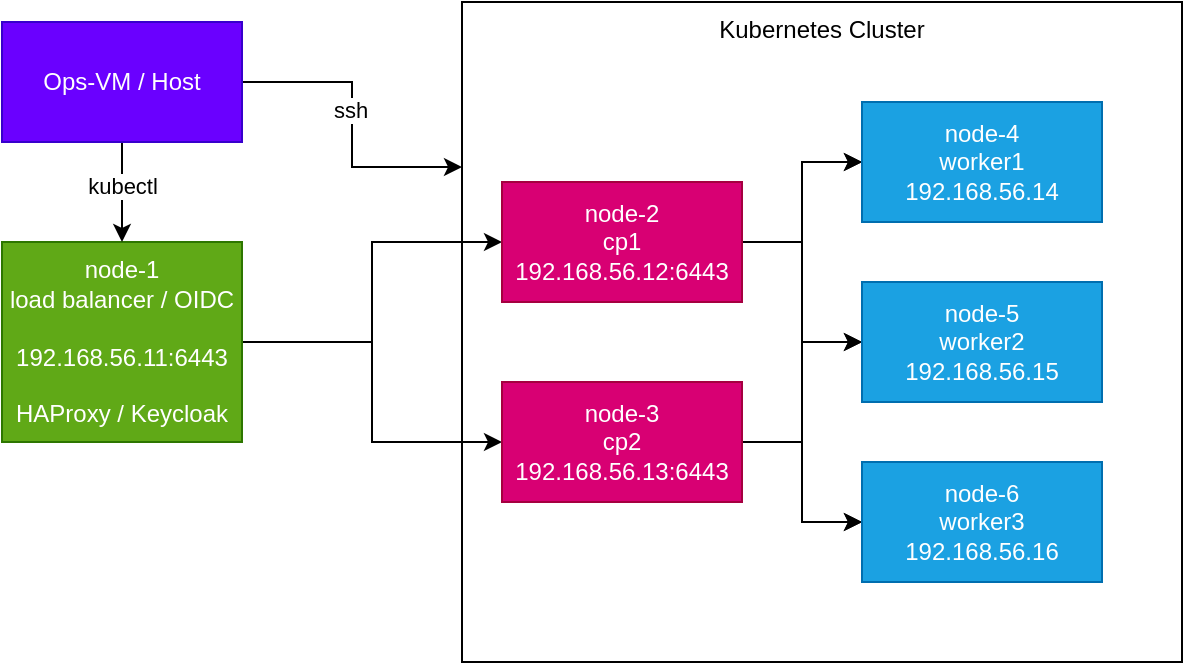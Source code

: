 <mxfile version="22.1.2" type="device" pages="3">
  <diagram name="Seite-1" id="D8xrsScYHTPHYETjRlfY">
    <mxGraphModel dx="619" dy="719" grid="1" gridSize="10" guides="1" tooltips="1" connect="1" arrows="1" fold="1" page="1" pageScale="1" pageWidth="1169" pageHeight="827" math="0" shadow="0">
      <root>
        <mxCell id="0" />
        <mxCell id="1" parent="0" />
        <mxCell id="LhuwEiA79FRvpNMGRYjo-18" value="Kubernetes Cluster" style="rounded=0;whiteSpace=wrap;html=1;verticalAlign=top;" parent="1" vertex="1">
          <mxGeometry x="350" y="270" width="360" height="330" as="geometry" />
        </mxCell>
        <mxCell id="LhuwEiA79FRvpNMGRYjo-8" style="edgeStyle=orthogonalEdgeStyle;rounded=0;orthogonalLoop=1;jettySize=auto;html=1;entryX=0;entryY=0.5;entryDx=0;entryDy=0;" parent="1" source="LhuwEiA79FRvpNMGRYjo-1" target="LhuwEiA79FRvpNMGRYjo-3" edge="1">
          <mxGeometry relative="1" as="geometry" />
        </mxCell>
        <mxCell id="LhuwEiA79FRvpNMGRYjo-9" style="edgeStyle=orthogonalEdgeStyle;rounded=0;orthogonalLoop=1;jettySize=auto;html=1;entryX=0;entryY=0.5;entryDx=0;entryDy=0;" parent="1" source="LhuwEiA79FRvpNMGRYjo-1" target="LhuwEiA79FRvpNMGRYjo-4" edge="1">
          <mxGeometry relative="1" as="geometry" />
        </mxCell>
        <mxCell id="LhuwEiA79FRvpNMGRYjo-1" value="node-1&lt;br&gt;load balancer / OIDC&lt;br&gt;&lt;br&gt;192.168.56.11:6443&lt;br&gt;&lt;br&gt;HAProxy / Keycloak" style="rounded=0;whiteSpace=wrap;html=1;fillColor=#60a917;fontColor=#ffffff;strokeColor=#2D7600;" parent="1" vertex="1">
          <mxGeometry x="120" y="390" width="120" height="100" as="geometry" />
        </mxCell>
        <mxCell id="LhuwEiA79FRvpNMGRYjo-16" value="" style="edgeStyle=orthogonalEdgeStyle;rounded=0;orthogonalLoop=1;jettySize=auto;html=1;" parent="1" source="LhuwEiA79FRvpNMGRYjo-2" target="LhuwEiA79FRvpNMGRYjo-1" edge="1">
          <mxGeometry relative="1" as="geometry" />
        </mxCell>
        <mxCell id="omfh__wa0Y5GAZV5WlTU-2" value="kubectl" style="edgeLabel;html=1;align=center;verticalAlign=middle;resizable=0;points=[];" parent="LhuwEiA79FRvpNMGRYjo-16" vertex="1" connectable="0">
          <mxGeometry x="-0.12" relative="1" as="geometry">
            <mxPoint as="offset" />
          </mxGeometry>
        </mxCell>
        <mxCell id="LhuwEiA79FRvpNMGRYjo-19" style="edgeStyle=orthogonalEdgeStyle;rounded=0;orthogonalLoop=1;jettySize=auto;html=1;entryX=0;entryY=0.25;entryDx=0;entryDy=0;" parent="1" source="LhuwEiA79FRvpNMGRYjo-2" target="LhuwEiA79FRvpNMGRYjo-18" edge="1">
          <mxGeometry relative="1" as="geometry" />
        </mxCell>
        <mxCell id="omfh__wa0Y5GAZV5WlTU-1" value="ssh" style="edgeLabel;html=1;align=center;verticalAlign=middle;resizable=0;points=[];" parent="LhuwEiA79FRvpNMGRYjo-19" vertex="1" connectable="0">
          <mxGeometry x="-0.102" y="-1" relative="1" as="geometry">
            <mxPoint as="offset" />
          </mxGeometry>
        </mxCell>
        <mxCell id="LhuwEiA79FRvpNMGRYjo-2" value="Ops-VM / Host" style="rounded=0;whiteSpace=wrap;html=1;fillColor=#6a00ff;fontColor=#ffffff;strokeColor=#3700CC;" parent="1" vertex="1">
          <mxGeometry x="120" y="280" width="120" height="60" as="geometry" />
        </mxCell>
        <mxCell id="LhuwEiA79FRvpNMGRYjo-10" style="edgeStyle=orthogonalEdgeStyle;rounded=0;orthogonalLoop=1;jettySize=auto;html=1;entryX=0;entryY=0.5;entryDx=0;entryDy=0;" parent="1" source="LhuwEiA79FRvpNMGRYjo-3" target="LhuwEiA79FRvpNMGRYjo-5" edge="1">
          <mxGeometry relative="1" as="geometry" />
        </mxCell>
        <mxCell id="LhuwEiA79FRvpNMGRYjo-11" style="edgeStyle=orthogonalEdgeStyle;rounded=0;orthogonalLoop=1;jettySize=auto;html=1;entryX=0;entryY=0.5;entryDx=0;entryDy=0;" parent="1" source="LhuwEiA79FRvpNMGRYjo-3" target="LhuwEiA79FRvpNMGRYjo-6" edge="1">
          <mxGeometry relative="1" as="geometry" />
        </mxCell>
        <mxCell id="LhuwEiA79FRvpNMGRYjo-12" style="edgeStyle=orthogonalEdgeStyle;rounded=0;orthogonalLoop=1;jettySize=auto;html=1;entryX=0;entryY=0.5;entryDx=0;entryDy=0;" parent="1" source="LhuwEiA79FRvpNMGRYjo-3" target="LhuwEiA79FRvpNMGRYjo-7" edge="1">
          <mxGeometry relative="1" as="geometry" />
        </mxCell>
        <mxCell id="LhuwEiA79FRvpNMGRYjo-3" value="node-2&lt;br&gt;cp1&lt;br&gt;192.168.56.12:6443" style="rounded=0;whiteSpace=wrap;html=1;fillColor=#d80073;fontColor=#ffffff;strokeColor=#A50040;" parent="1" vertex="1">
          <mxGeometry x="370" y="360" width="120" height="60" as="geometry" />
        </mxCell>
        <mxCell id="LhuwEiA79FRvpNMGRYjo-13" style="edgeStyle=orthogonalEdgeStyle;rounded=0;orthogonalLoop=1;jettySize=auto;html=1;entryX=0;entryY=0.5;entryDx=0;entryDy=0;" parent="1" source="LhuwEiA79FRvpNMGRYjo-4" target="LhuwEiA79FRvpNMGRYjo-5" edge="1">
          <mxGeometry relative="1" as="geometry" />
        </mxCell>
        <mxCell id="LhuwEiA79FRvpNMGRYjo-14" style="edgeStyle=orthogonalEdgeStyle;rounded=0;orthogonalLoop=1;jettySize=auto;html=1;entryX=0;entryY=0.5;entryDx=0;entryDy=0;" parent="1" source="LhuwEiA79FRvpNMGRYjo-4" target="LhuwEiA79FRvpNMGRYjo-6" edge="1">
          <mxGeometry relative="1" as="geometry" />
        </mxCell>
        <mxCell id="LhuwEiA79FRvpNMGRYjo-15" style="edgeStyle=orthogonalEdgeStyle;rounded=0;orthogonalLoop=1;jettySize=auto;html=1;entryX=0;entryY=0.5;entryDx=0;entryDy=0;" parent="1" source="LhuwEiA79FRvpNMGRYjo-4" target="LhuwEiA79FRvpNMGRYjo-7" edge="1">
          <mxGeometry relative="1" as="geometry" />
        </mxCell>
        <mxCell id="LhuwEiA79FRvpNMGRYjo-4" value="node-3&lt;br&gt;cp2&lt;br&gt;192.168.56.13:6443" style="rounded=0;whiteSpace=wrap;html=1;fillColor=#d80073;fontColor=#ffffff;strokeColor=#A50040;" parent="1" vertex="1">
          <mxGeometry x="370" y="460" width="120" height="60" as="geometry" />
        </mxCell>
        <mxCell id="LhuwEiA79FRvpNMGRYjo-5" value="node-4&lt;br&gt;worker1&lt;br&gt;192.168.56.14" style="rounded=0;whiteSpace=wrap;html=1;fillColor=#1ba1e2;fontColor=#ffffff;strokeColor=#006EAF;" parent="1" vertex="1">
          <mxGeometry x="550" y="320" width="120" height="60" as="geometry" />
        </mxCell>
        <mxCell id="LhuwEiA79FRvpNMGRYjo-6" value="node-5&lt;br&gt;worker2&lt;br&gt;192.168.56.15" style="rounded=0;whiteSpace=wrap;html=1;fillColor=#1ba1e2;fontColor=#ffffff;strokeColor=#006EAF;" parent="1" vertex="1">
          <mxGeometry x="550" y="410" width="120" height="60" as="geometry" />
        </mxCell>
        <mxCell id="LhuwEiA79FRvpNMGRYjo-7" value="node-6&lt;br&gt;worker3&lt;br&gt;192.168.56.16" style="rounded=0;whiteSpace=wrap;html=1;fillColor=#1ba1e2;fontColor=#ffffff;strokeColor=#006EAF;" parent="1" vertex="1">
          <mxGeometry x="550" y="500" width="120" height="60" as="geometry" />
        </mxCell>
      </root>
    </mxGraphModel>
  </diagram>
  <diagram id="YZqpmWDfWcMRIW4REo_9" name="Seite-2">
    <mxGraphModel dx="1418" dy="820" grid="1" gridSize="10" guides="1" tooltips="1" connect="1" arrows="1" fold="1" page="1" pageScale="1" pageWidth="1169" pageHeight="827" math="0" shadow="0">
      <root>
        <mxCell id="0" />
        <mxCell id="1" parent="0" />
        <mxCell id="XqZQrxTlZhIsdnur5DtJ-9" value="" style="edgeStyle=orthogonalEdgeStyle;rounded=0;orthogonalLoop=1;jettySize=auto;html=1;" edge="1" parent="1" source="XqZQrxTlZhIsdnur5DtJ-1" target="XqZQrxTlZhIsdnur5DtJ-7">
          <mxGeometry relative="1" as="geometry" />
        </mxCell>
        <mxCell id="XqZQrxTlZhIsdnur5DtJ-1" value="nginx: fe&lt;br&gt;&lt;br&gt;label:&amp;nbsp;&lt;br&gt;&amp;nbsp; app: fe" style="rounded=0;whiteSpace=wrap;html=1;" vertex="1" parent="1">
          <mxGeometry x="110" y="200" width="120" height="60" as="geometry" />
        </mxCell>
        <mxCell id="XqZQrxTlZhIsdnur5DtJ-5" value="" style="edgeStyle=orthogonalEdgeStyle;rounded=0;orthogonalLoop=1;jettySize=auto;html=1;" edge="1" parent="1" source="XqZQrxTlZhIsdnur5DtJ-2" target="XqZQrxTlZhIsdnur5DtJ-3">
          <mxGeometry relative="1" as="geometry" />
        </mxCell>
        <mxCell id="XqZQrxTlZhIsdnur5DtJ-2" value="be&lt;br&gt;&lt;br&gt;label: &lt;br&gt;&amp;nbsp; app: be" style="rounded=0;whiteSpace=wrap;html=1;" vertex="1" parent="1">
          <mxGeometry x="110" y="354" width="120" height="60" as="geometry" />
        </mxCell>
        <mxCell id="XqZQrxTlZhIsdnur5DtJ-3" value="data&lt;br&gt;&lt;br&gt;label: data" style="rounded=0;whiteSpace=wrap;html=1;" vertex="1" parent="1">
          <mxGeometry x="110" y="530" width="120" height="60" as="geometry" />
        </mxCell>
        <mxCell id="XqZQrxTlZhIsdnur5DtJ-8" style="edgeStyle=orthogonalEdgeStyle;rounded=0;orthogonalLoop=1;jettySize=auto;html=1;entryX=1;entryY=0.5;entryDx=0;entryDy=0;exitX=0.5;exitY=1;exitDx=0;exitDy=0;" edge="1" parent="1" source="XqZQrxTlZhIsdnur5DtJ-7" target="XqZQrxTlZhIsdnur5DtJ-2">
          <mxGeometry relative="1" as="geometry" />
        </mxCell>
        <mxCell id="XqZQrxTlZhIsdnur5DtJ-7" value="fe im brower" style="rounded=0;whiteSpace=wrap;html=1;" vertex="1" parent="1">
          <mxGeometry x="310" y="200" width="120" height="60" as="geometry" />
        </mxCell>
        <mxCell id="XqZQrxTlZhIsdnur5DtJ-12" style="edgeStyle=orthogonalEdgeStyle;rounded=0;orthogonalLoop=1;jettySize=auto;html=1;" edge="1" parent="1" source="XqZQrxTlZhIsdnur5DtJ-11" target="XqZQrxTlZhIsdnur5DtJ-3">
          <mxGeometry relative="1" as="geometry" />
        </mxCell>
        <mxCell id="XqZQrxTlZhIsdnur5DtJ-11" value="NetworkPolicy&lt;br&gt;labelSelector:&lt;br&gt;&amp;nbsp;app: be" style="rounded=0;whiteSpace=wrap;html=1;" vertex="1" parent="1">
          <mxGeometry x="290" y="530" width="120" height="60" as="geometry" />
        </mxCell>
      </root>
    </mxGraphModel>
  </diagram>
  <diagram id="BQ0NgP0Bt2ErBYavezxD" name="Seite-3">
    <mxGraphModel dx="1418" dy="820" grid="1" gridSize="10" guides="1" tooltips="1" connect="1" arrows="1" fold="1" page="1" pageScale="1" pageWidth="1169" pageHeight="827" math="0" shadow="0">
      <root>
        <mxCell id="0" />
        <mxCell id="1" parent="0" />
      </root>
    </mxGraphModel>
  </diagram>
</mxfile>
